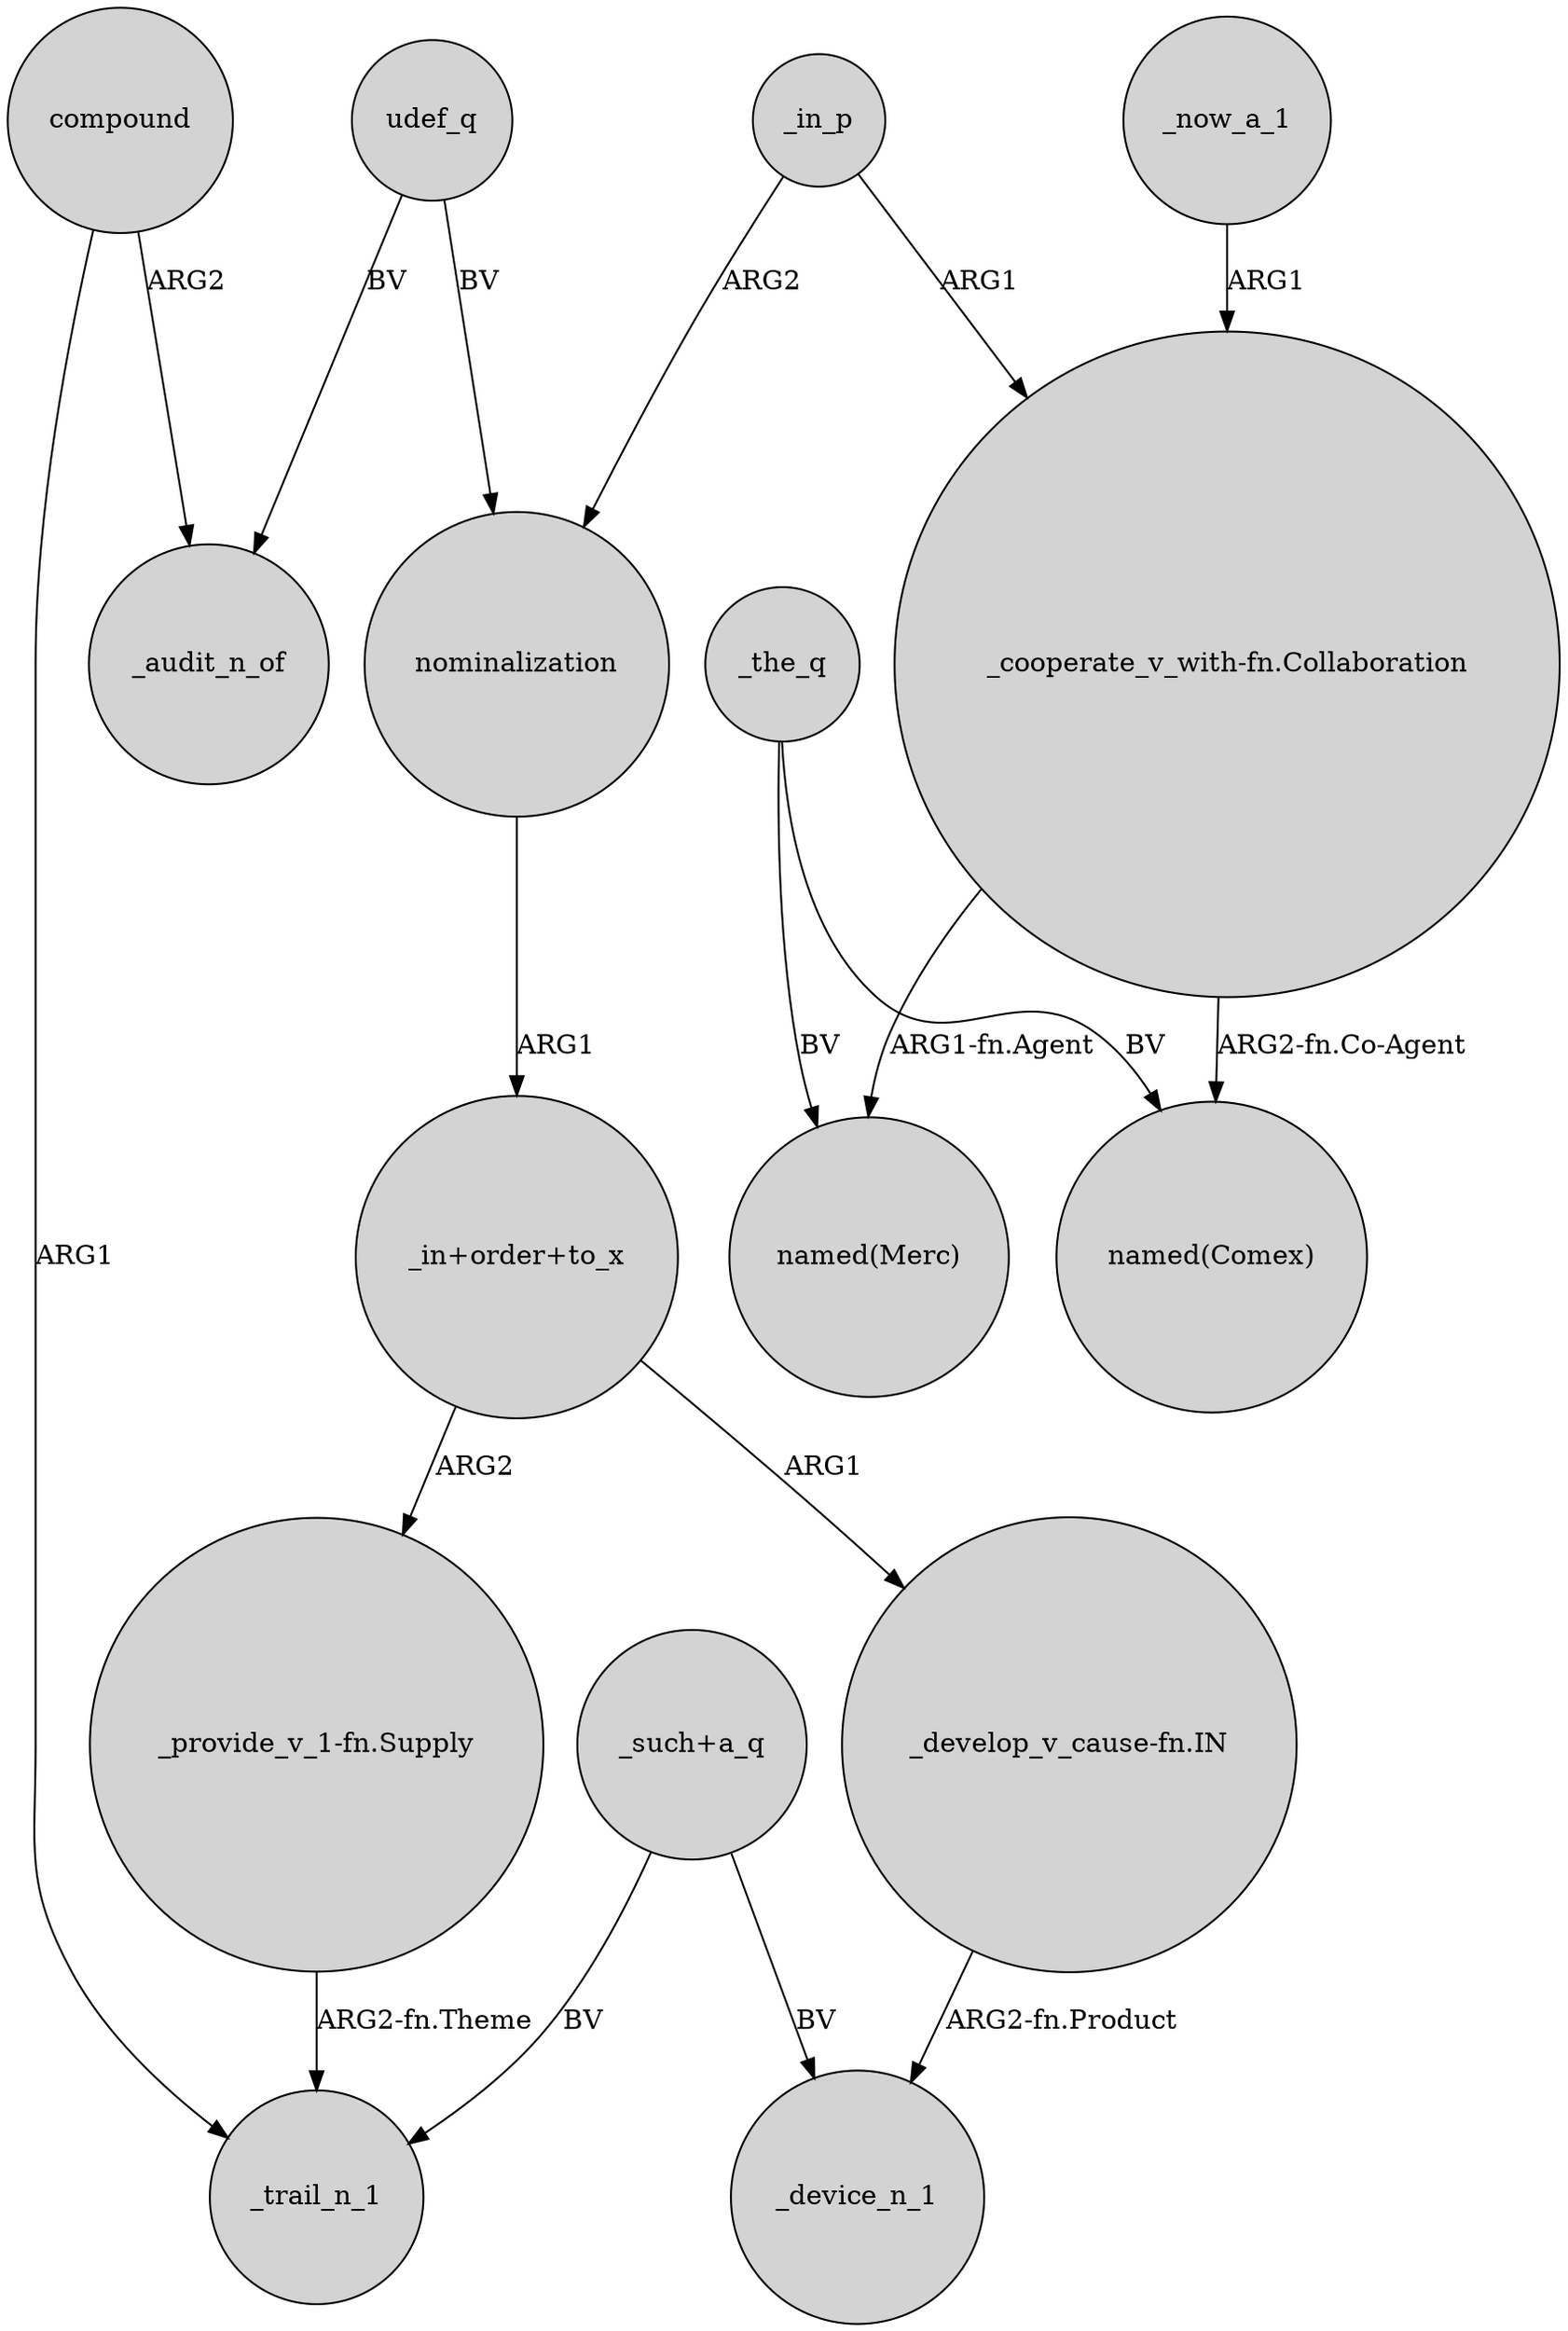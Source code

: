 digraph {
	node [shape=circle style=filled]
	"_provide_v_1-fn.Supply" -> _trail_n_1 [label="ARG2-fn.Theme"]
	_the_q -> "named(Merc)" [label=BV]
	"_develop_v_cause-fn.IN" -> _device_n_1 [label="ARG2-fn.Product"]
	"_in+order+to_x" -> "_develop_v_cause-fn.IN" [label=ARG1]
	_now_a_1 -> "_cooperate_v_with-fn.Collaboration" [label=ARG1]
	nominalization -> "_in+order+to_x" [label=ARG1]
	compound -> _trail_n_1 [label=ARG1]
	udef_q -> _audit_n_of [label=BV]
	_the_q -> "named(Comex)" [label=BV]
	"_cooperate_v_with-fn.Collaboration" -> "named(Comex)" [label="ARG2-fn.Co-Agent"]
	"_in+order+to_x" -> "_provide_v_1-fn.Supply" [label=ARG2]
	"_such+a_q" -> _device_n_1 [label=BV]
	compound -> _audit_n_of [label=ARG2]
	_in_p -> "_cooperate_v_with-fn.Collaboration" [label=ARG1]
	_in_p -> nominalization [label=ARG2]
	"_such+a_q" -> _trail_n_1 [label=BV]
	udef_q -> nominalization [label=BV]
	"_cooperate_v_with-fn.Collaboration" -> "named(Merc)" [label="ARG1-fn.Agent"]
}
